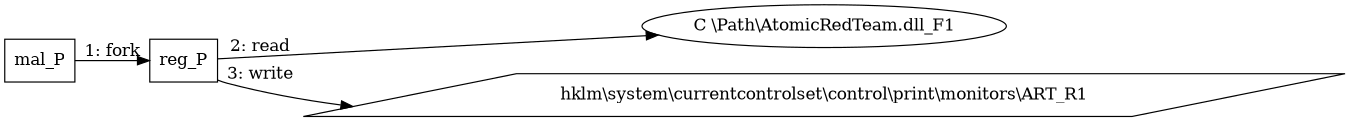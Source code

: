 digraph "T1547.010" {
rankdir="LR"
size="9"
fixedsize="false"
splines="true"
nodesep=0.3
ranksep=0
fontsize=10
overlap="scalexy"
engine= "neato"
	"mal_P" [node_type=Process shape=box]
	"reg_P" [node_type=Process shape=box]
	"C \\Path\\AtomicRedTeam.dll_F1" [node_type=File shape=ellipse]
	"hklm\\system\\currentcontrolset\\control\\print\\monitors\\ART_R1" [node_type=Registry shape=parallelogram]
	"mal_P" -> "reg_P" [label="1: fork"]
	"reg_P" -> "C \\Path\\AtomicRedTeam.dll_F1" [label="2: read"]
	"reg_P" -> "hklm\\system\\currentcontrolset\\control\\print\\monitors\\ART_R1" [label="3: write"]
}
